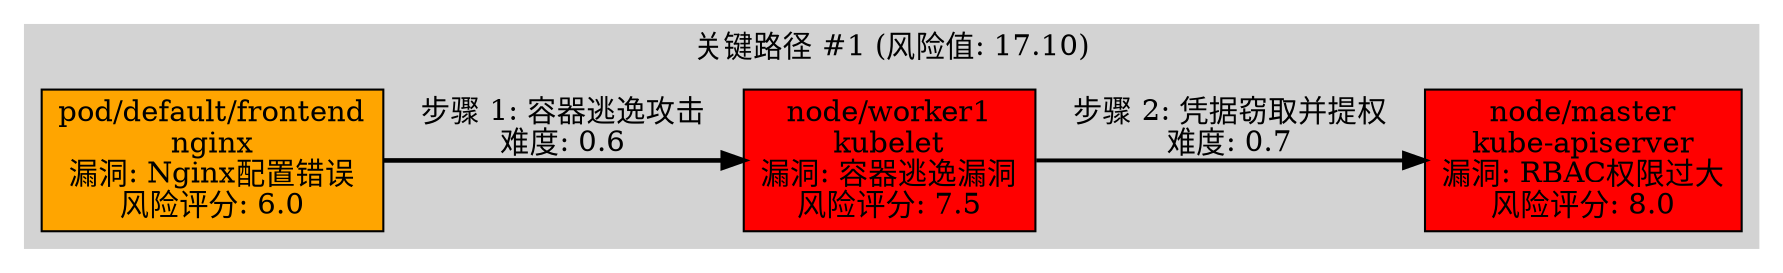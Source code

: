 digraph CriticalPaths {
  rankdir=LR;
  node [shape=box, style=filled];
  subgraph cluster_0 {
    label="关键路径 #1 (风险值: 17.10)";
    style=filled;
    color=lightgrey;
    "pod-frontend_0" [label="pod/default/frontend\nnginx\n漏洞: Nginx配置错误\n风险评分: 6.0", fillcolor="orange"];
    "node-worker1_0" [label="node/worker1\nkubelet\n漏洞: 容器逃逸漏洞\n风险评分: 7.5", fillcolor="red"];
    "kube-apiserver_0" [label="node/master\nkube-apiserver\n漏洞: RBAC权限过大\n风险评分: 8.0", fillcolor="red"];
    "pod-frontend_0" -> "node-worker1_0" [label="步骤 1: 容器逃逸攻击\n难度: 0.6", penwidth=2.2];
    "node-worker1_0" -> "kube-apiserver_0" [label="步骤 2: 凭据窃取并提权\n难度: 0.7", penwidth=1.9];
  }
}

